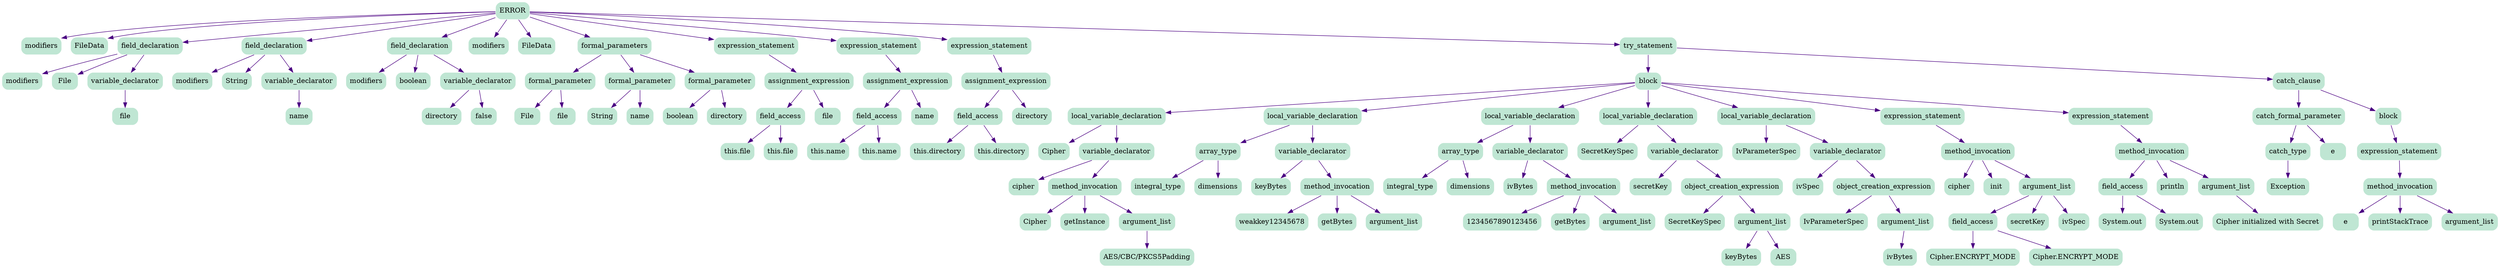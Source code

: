 digraph  {
5 [color=white, fillcolor="#BFE6D3", label=ERROR, node_type=ERROR, shape=box, style="rounded, filled"];
6 [color=white, fillcolor="#BFE6D3", label=modifiers, node_type=modifiers, shape=box, style="rounded, filled"];
7 [color=white, fillcolor="#BFE6D3", label=FileData, node_type=identifier, shape=box, style="rounded, filled"];
8 [color=white, fillcolor="#BFE6D3", label=field_declaration, node_type=field_declaration, shape=box, style="rounded, filled"];
9 [color=white, fillcolor="#BFE6D3", label=modifiers, node_type=modifiers, shape=box, style="rounded, filled"];
10 [color=white, fillcolor="#BFE6D3", label=File, node_type=type_identifier, shape=box, style="rounded, filled"];
11 [color=white, fillcolor="#BFE6D3", label=variable_declarator, node_type=variable_declarator, shape=box, style="rounded, filled"];
12 [color=white, fillcolor="#BFE6D3", label=file, node_type=identifier, shape=box, style="rounded, filled"];
13 [color=white, fillcolor="#BFE6D3", label=field_declaration, node_type=field_declaration, shape=box, style="rounded, filled"];
14 [color=white, fillcolor="#BFE6D3", label=modifiers, node_type=modifiers, shape=box, style="rounded, filled"];
15 [color=white, fillcolor="#BFE6D3", label=String, node_type=type_identifier, shape=box, style="rounded, filled"];
16 [color=white, fillcolor="#BFE6D3", label=variable_declarator, node_type=variable_declarator, shape=box, style="rounded, filled"];
17 [color=white, fillcolor="#BFE6D3", label=name, node_type=identifier, shape=box, style="rounded, filled"];
18 [color=white, fillcolor="#BFE6D3", label=field_declaration, node_type=field_declaration, shape=box, style="rounded, filled"];
19 [color=white, fillcolor="#BFE6D3", label=modifiers, node_type=modifiers, shape=box, style="rounded, filled"];
20 [color=white, fillcolor="#BFE6D3", label=boolean, node_type=boolean_type, shape=box, style="rounded, filled"];
21 [color=white, fillcolor="#BFE6D3", label=variable_declarator, node_type=variable_declarator, shape=box, style="rounded, filled"];
22 [color=white, fillcolor="#BFE6D3", label=directory, node_type=identifier, shape=box, style="rounded, filled"];
23 [color=white, fillcolor="#BFE6D3", label=false, node_type=false, shape=box, style="rounded, filled"];
24 [color=white, fillcolor="#BFE6D3", label=modifiers, node_type=modifiers, shape=box, style="rounded, filled"];
25 [color=white, fillcolor="#BFE6D3", label=FileData, node_type=identifier, shape=box, style="rounded, filled"];
26 [color=white, fillcolor="#BFE6D3", label=formal_parameters, node_type=formal_parameters, shape=box, style="rounded, filled"];
27 [color=white, fillcolor="#BFE6D3", label=formal_parameter, node_type=formal_parameter, shape=box, style="rounded, filled"];
28 [color=white, fillcolor="#BFE6D3", label=File, node_type=type_identifier, shape=box, style="rounded, filled"];
29 [color=white, fillcolor="#BFE6D3", label=file, node_type=identifier, shape=box, style="rounded, filled"];
30 [color=white, fillcolor="#BFE6D3", label=formal_parameter, node_type=formal_parameter, shape=box, style="rounded, filled"];
31 [color=white, fillcolor="#BFE6D3", label=String, node_type=type_identifier, shape=box, style="rounded, filled"];
32 [color=white, fillcolor="#BFE6D3", label=name, node_type=identifier, shape=box, style="rounded, filled"];
33 [color=white, fillcolor="#BFE6D3", label=formal_parameter, node_type=formal_parameter, shape=box, style="rounded, filled"];
34 [color=white, fillcolor="#BFE6D3", label=boolean, node_type=boolean_type, shape=box, style="rounded, filled"];
35 [color=white, fillcolor="#BFE6D3", label=directory, node_type=identifier, shape=box, style="rounded, filled"];
36 [color=white, fillcolor="#BFE6D3", label=expression_statement, node_type=expression_statement, shape=box, style="rounded, filled"];
37 [color=white, fillcolor="#BFE6D3", label=assignment_expression, node_type=assignment_expression, shape=box, style="rounded, filled"];
38 [color=white, fillcolor="#BFE6D3", label=field_access, node_type=field_access, shape=box, style="rounded, filled"];
39 [color=white, fillcolor="#BFE6D3", label="this\.file", node_type=this, shape=box, style="rounded, filled"];
40 [color=white, fillcolor="#BFE6D3", label="this\.file", node_type=identifier, shape=box, style="rounded, filled"];
41 [color=white, fillcolor="#BFE6D3", label=file, node_type=identifier, shape=box, style="rounded, filled"];
42 [color=white, fillcolor="#BFE6D3", label=expression_statement, node_type=expression_statement, shape=box, style="rounded, filled"];
43 [color=white, fillcolor="#BFE6D3", label=assignment_expression, node_type=assignment_expression, shape=box, style="rounded, filled"];
44 [color=white, fillcolor="#BFE6D3", label=field_access, node_type=field_access, shape=box, style="rounded, filled"];
45 [color=white, fillcolor="#BFE6D3", label="this\.name", node_type=this, shape=box, style="rounded, filled"];
46 [color=white, fillcolor="#BFE6D3", label="this\.name", node_type=identifier, shape=box, style="rounded, filled"];
47 [color=white, fillcolor="#BFE6D3", label=name, node_type=identifier, shape=box, style="rounded, filled"];
48 [color=white, fillcolor="#BFE6D3", label=expression_statement, node_type=expression_statement, shape=box, style="rounded, filled"];
49 [color=white, fillcolor="#BFE6D3", label=assignment_expression, node_type=assignment_expression, shape=box, style="rounded, filled"];
50 [color=white, fillcolor="#BFE6D3", label=field_access, node_type=field_access, shape=box, style="rounded, filled"];
51 [color=white, fillcolor="#BFE6D3", label="this\.directory", node_type=this, shape=box, style="rounded, filled"];
52 [color=white, fillcolor="#BFE6D3", label="this\.directory", node_type=identifier, shape=box, style="rounded, filled"];
53 [color=white, fillcolor="#BFE6D3", label=directory, node_type=identifier, shape=box, style="rounded, filled"];
54 [color=white, fillcolor="#BFE6D3", label=try_statement, node_type=try_statement, shape=box, style="rounded, filled"];
55 [color=white, fillcolor="#BFE6D3", label=block, node_type=block, shape=box, style="rounded, filled"];
56 [color=white, fillcolor="#BFE6D3", label=local_variable_declaration, node_type=local_variable_declaration, shape=box, style="rounded, filled"];
57 [color=white, fillcolor="#BFE6D3", label=Cipher, node_type=type_identifier, shape=box, style="rounded, filled"];
58 [color=white, fillcolor="#BFE6D3", label=variable_declarator, node_type=variable_declarator, shape=box, style="rounded, filled"];
59 [color=white, fillcolor="#BFE6D3", label=cipher, node_type=identifier, shape=box, style="rounded, filled"];
60 [color=white, fillcolor="#BFE6D3", label=method_invocation, node_type=method_invocation, shape=box, style="rounded, filled"];
61 [color=white, fillcolor="#BFE6D3", label=Cipher, node_type=identifier, shape=box, style="rounded, filled"];
62 [color=white, fillcolor="#BFE6D3", label=getInstance, node_type=identifier, shape=box, style="rounded, filled"];
63 [color=white, fillcolor="#BFE6D3", label=argument_list, node_type=argument_list, shape=box, style="rounded, filled"];
64 [color=white, fillcolor="#BFE6D3", label="AES/CBC/PKCS5Padding", node_type=string_literal, shape=box, style="rounded, filled"];
65 [color=white, fillcolor="#BFE6D3", label=local_variable_declaration, node_type=local_variable_declaration, shape=box, style="rounded, filled"];
66 [color=white, fillcolor="#BFE6D3", label=array_type, node_type=array_type, shape=box, style="rounded, filled"];
67 [color=white, fillcolor="#BFE6D3", label=integral_type, node_type=integral_type, shape=box, style="rounded, filled"];
68 [color=white, fillcolor="#BFE6D3", label=dimensions, node_type=dimensions, shape=box, style="rounded, filled"];
69 [color=white, fillcolor="#BFE6D3", label=variable_declarator, node_type=variable_declarator, shape=box, style="rounded, filled"];
70 [color=white, fillcolor="#BFE6D3", label=keyBytes, node_type=identifier, shape=box, style="rounded, filled"];
71 [color=white, fillcolor="#BFE6D3", label=method_invocation, node_type=method_invocation, shape=box, style="rounded, filled"];
72 [color=white, fillcolor="#BFE6D3", label="weakkey12345678", node_type=string_literal, shape=box, style="rounded, filled"];
73 [color=white, fillcolor="#BFE6D3", label=getBytes, node_type=identifier, shape=box, style="rounded, filled"];
74 [color=white, fillcolor="#BFE6D3", label=argument_list, node_type=argument_list, shape=box, style="rounded, filled"];
75 [color=white, fillcolor="#BFE6D3", label=local_variable_declaration, node_type=local_variable_declaration, shape=box, style="rounded, filled"];
76 [color=white, fillcolor="#BFE6D3", label=array_type, node_type=array_type, shape=box, style="rounded, filled"];
77 [color=white, fillcolor="#BFE6D3", label=integral_type, node_type=integral_type, shape=box, style="rounded, filled"];
78 [color=white, fillcolor="#BFE6D3", label=dimensions, node_type=dimensions, shape=box, style="rounded, filled"];
79 [color=white, fillcolor="#BFE6D3", label=variable_declarator, node_type=variable_declarator, shape=box, style="rounded, filled"];
80 [color=white, fillcolor="#BFE6D3", label=ivBytes, node_type=identifier, shape=box, style="rounded, filled"];
81 [color=white, fillcolor="#BFE6D3", label=method_invocation, node_type=method_invocation, shape=box, style="rounded, filled"];
82 [color=white, fillcolor="#BFE6D3", label="1234567890123456", node_type=string_literal, shape=box, style="rounded, filled"];
83 [color=white, fillcolor="#BFE6D3", label=getBytes, node_type=identifier, shape=box, style="rounded, filled"];
84 [color=white, fillcolor="#BFE6D3", label=argument_list, node_type=argument_list, shape=box, style="rounded, filled"];
85 [color=white, fillcolor="#BFE6D3", label=local_variable_declaration, node_type=local_variable_declaration, shape=box, style="rounded, filled"];
86 [color=white, fillcolor="#BFE6D3", label=SecretKeySpec, node_type=type_identifier, shape=box, style="rounded, filled"];
87 [color=white, fillcolor="#BFE6D3", label=variable_declarator, node_type=variable_declarator, shape=box, style="rounded, filled"];
88 [color=white, fillcolor="#BFE6D3", label=secretKey, node_type=identifier, shape=box, style="rounded, filled"];
89 [color=white, fillcolor="#BFE6D3", label=object_creation_expression, node_type=object_creation_expression, shape=box, style="rounded, filled"];
90 [color=white, fillcolor="#BFE6D3", label=SecretKeySpec, node_type=type_identifier, shape=box, style="rounded, filled"];
91 [color=white, fillcolor="#BFE6D3", label=argument_list, node_type=argument_list, shape=box, style="rounded, filled"];
92 [color=white, fillcolor="#BFE6D3", label=keyBytes, node_type=identifier, shape=box, style="rounded, filled"];
93 [color=white, fillcolor="#BFE6D3", label="AES", node_type=string_literal, shape=box, style="rounded, filled"];
94 [color=white, fillcolor="#BFE6D3", label=local_variable_declaration, node_type=local_variable_declaration, shape=box, style="rounded, filled"];
95 [color=white, fillcolor="#BFE6D3", label=IvParameterSpec, node_type=type_identifier, shape=box, style="rounded, filled"];
96 [color=white, fillcolor="#BFE6D3", label=variable_declarator, node_type=variable_declarator, shape=box, style="rounded, filled"];
97 [color=white, fillcolor="#BFE6D3", label=ivSpec, node_type=identifier, shape=box, style="rounded, filled"];
98 [color=white, fillcolor="#BFE6D3", label=object_creation_expression, node_type=object_creation_expression, shape=box, style="rounded, filled"];
99 [color=white, fillcolor="#BFE6D3", label=IvParameterSpec, node_type=type_identifier, shape=box, style="rounded, filled"];
100 [color=white, fillcolor="#BFE6D3", label=argument_list, node_type=argument_list, shape=box, style="rounded, filled"];
101 [color=white, fillcolor="#BFE6D3", label=ivBytes, node_type=identifier, shape=box, style="rounded, filled"];
102 [color=white, fillcolor="#BFE6D3", label=expression_statement, node_type=expression_statement, shape=box, style="rounded, filled"];
103 [color=white, fillcolor="#BFE6D3", label=method_invocation, node_type=method_invocation, shape=box, style="rounded, filled"];
104 [color=white, fillcolor="#BFE6D3", label=cipher, node_type=identifier, shape=box, style="rounded, filled"];
105 [color=white, fillcolor="#BFE6D3", label=init, node_type=identifier, shape=box, style="rounded, filled"];
106 [color=white, fillcolor="#BFE6D3", label=argument_list, node_type=argument_list, shape=box, style="rounded, filled"];
107 [color=white, fillcolor="#BFE6D3", label=field_access, node_type=field_access, shape=box, style="rounded, filled"];
108 [color=white, fillcolor="#BFE6D3", label="Cipher\.ENCRYPT_MODE", node_type=identifier, shape=box, style="rounded, filled"];
109 [color=white, fillcolor="#BFE6D3", label="Cipher\.ENCRYPT_MODE", node_type=identifier, shape=box, style="rounded, filled"];
110 [color=white, fillcolor="#BFE6D3", label=secretKey, node_type=identifier, shape=box, style="rounded, filled"];
111 [color=white, fillcolor="#BFE6D3", label=ivSpec, node_type=identifier, shape=box, style="rounded, filled"];
112 [color=white, fillcolor="#BFE6D3", label=expression_statement, node_type=expression_statement, shape=box, style="rounded, filled"];
113 [color=white, fillcolor="#BFE6D3", label=method_invocation, node_type=method_invocation, shape=box, style="rounded, filled"];
114 [color=white, fillcolor="#BFE6D3", label=field_access, node_type=field_access, shape=box, style="rounded, filled"];
115 [color=white, fillcolor="#BFE6D3", label="System\.out", node_type=identifier, shape=box, style="rounded, filled"];
116 [color=white, fillcolor="#BFE6D3", label="System\.out", node_type=identifier, shape=box, style="rounded, filled"];
117 [color=white, fillcolor="#BFE6D3", label=println, node_type=identifier, shape=box, style="rounded, filled"];
118 [color=white, fillcolor="#BFE6D3", label=argument_list, node_type=argument_list, shape=box, style="rounded, filled"];
119 [color=white, fillcolor="#BFE6D3", label="Cipher\ initialized\ with\ Secret", node_type=string_literal, shape=box, style="rounded, filled"];
120 [color=white, fillcolor="#BFE6D3", label=catch_clause, node_type=catch_clause, shape=box, style="rounded, filled"];
121 [color=white, fillcolor="#BFE6D3", label=catch_formal_parameter, node_type=catch_formal_parameter, shape=box, style="rounded, filled"];
122 [color=white, fillcolor="#BFE6D3", label=catch_type, node_type=catch_type, shape=box, style="rounded, filled"];
123 [color=white, fillcolor="#BFE6D3", label=Exception, node_type=type_identifier, shape=box, style="rounded, filled"];
124 [color=white, fillcolor="#BFE6D3", label=e, node_type=identifier, shape=box, style="rounded, filled"];
125 [color=white, fillcolor="#BFE6D3", label=block, node_type=block, shape=box, style="rounded, filled"];
126 [color=white, fillcolor="#BFE6D3", label=expression_statement, node_type=expression_statement, shape=box, style="rounded, filled"];
127 [color=white, fillcolor="#BFE6D3", label=method_invocation, node_type=method_invocation, shape=box, style="rounded, filled"];
128 [color=white, fillcolor="#BFE6D3", label=e, node_type=identifier, shape=box, style="rounded, filled"];
129 [color=white, fillcolor="#BFE6D3", label=printStackTrace, node_type=identifier, shape=box, style="rounded, filled"];
130 [color=white, fillcolor="#BFE6D3", label=argument_list, node_type=argument_list, shape=box, style="rounded, filled"];
5 -> 6  [color=indigo, edge_type=AST_edge, key=0, shape=vee];
5 -> 7  [color=indigo, edge_type=AST_edge, key=0, shape=vee];
5 -> 8  [color=indigo, edge_type=AST_edge, key=0, shape=vee];
5 -> 13  [color=indigo, edge_type=AST_edge, key=0, shape=vee];
5 -> 18  [color=indigo, edge_type=AST_edge, key=0, shape=vee];
5 -> 24  [color=indigo, edge_type=AST_edge, key=0, shape=vee];
5 -> 25  [color=indigo, edge_type=AST_edge, key=0, shape=vee];
5 -> 26  [color=indigo, edge_type=AST_edge, key=0, shape=vee];
5 -> 36  [color=indigo, edge_type=AST_edge, key=0, shape=vee];
5 -> 42  [color=indigo, edge_type=AST_edge, key=0, shape=vee];
5 -> 48  [color=indigo, edge_type=AST_edge, key=0, shape=vee];
5 -> 54  [color=indigo, edge_type=AST_edge, key=0, shape=vee];
8 -> 9  [color=indigo, edge_type=AST_edge, key=0, shape=vee];
8 -> 10  [color=indigo, edge_type=AST_edge, key=0, shape=vee];
8 -> 11  [color=indigo, edge_type=AST_edge, key=0, shape=vee];
11 -> 12  [color=indigo, edge_type=AST_edge, key=0, shape=vee];
13 -> 14  [color=indigo, edge_type=AST_edge, key=0, shape=vee];
13 -> 15  [color=indigo, edge_type=AST_edge, key=0, shape=vee];
13 -> 16  [color=indigo, edge_type=AST_edge, key=0, shape=vee];
16 -> 17  [color=indigo, edge_type=AST_edge, key=0, shape=vee];
18 -> 19  [color=indigo, edge_type=AST_edge, key=0, shape=vee];
18 -> 20  [color=indigo, edge_type=AST_edge, key=0, shape=vee];
18 -> 21  [color=indigo, edge_type=AST_edge, key=0, shape=vee];
21 -> 22  [color=indigo, edge_type=AST_edge, key=0, shape=vee];
21 -> 23  [color=indigo, edge_type=AST_edge, key=0, shape=vee];
26 -> 27  [color=indigo, edge_type=AST_edge, key=0, shape=vee];
26 -> 30  [color=indigo, edge_type=AST_edge, key=0, shape=vee];
26 -> 33  [color=indigo, edge_type=AST_edge, key=0, shape=vee];
27 -> 28  [color=indigo, edge_type=AST_edge, key=0, shape=vee];
27 -> 29  [color=indigo, edge_type=AST_edge, key=0, shape=vee];
30 -> 31  [color=indigo, edge_type=AST_edge, key=0, shape=vee];
30 -> 32  [color=indigo, edge_type=AST_edge, key=0, shape=vee];
33 -> 34  [color=indigo, edge_type=AST_edge, key=0, shape=vee];
33 -> 35  [color=indigo, edge_type=AST_edge, key=0, shape=vee];
36 -> 37  [color=indigo, edge_type=AST_edge, key=0, shape=vee];
37 -> 38  [color=indigo, edge_type=AST_edge, key=0, shape=vee];
37 -> 41  [color=indigo, edge_type=AST_edge, key=0, shape=vee];
38 -> 39  [color=indigo, edge_type=AST_edge, key=0, shape=vee];
38 -> 40  [color=indigo, edge_type=AST_edge, key=0, shape=vee];
42 -> 43  [color=indigo, edge_type=AST_edge, key=0, shape=vee];
43 -> 44  [color=indigo, edge_type=AST_edge, key=0, shape=vee];
43 -> 47  [color=indigo, edge_type=AST_edge, key=0, shape=vee];
44 -> 45  [color=indigo, edge_type=AST_edge, key=0, shape=vee];
44 -> 46  [color=indigo, edge_type=AST_edge, key=0, shape=vee];
48 -> 49  [color=indigo, edge_type=AST_edge, key=0, shape=vee];
49 -> 50  [color=indigo, edge_type=AST_edge, key=0, shape=vee];
49 -> 53  [color=indigo, edge_type=AST_edge, key=0, shape=vee];
50 -> 51  [color=indigo, edge_type=AST_edge, key=0, shape=vee];
50 -> 52  [color=indigo, edge_type=AST_edge, key=0, shape=vee];
54 -> 55  [color=indigo, edge_type=AST_edge, key=0, shape=vee];
54 -> 120  [color=indigo, edge_type=AST_edge, key=0, shape=vee];
55 -> 56  [color=indigo, edge_type=AST_edge, key=0, shape=vee];
55 -> 65  [color=indigo, edge_type=AST_edge, key=0, shape=vee];
55 -> 75  [color=indigo, edge_type=AST_edge, key=0, shape=vee];
55 -> 85  [color=indigo, edge_type=AST_edge, key=0, shape=vee];
55 -> 94  [color=indigo, edge_type=AST_edge, key=0, shape=vee];
55 -> 102  [color=indigo, edge_type=AST_edge, key=0, shape=vee];
55 -> 112  [color=indigo, edge_type=AST_edge, key=0, shape=vee];
56 -> 57  [color=indigo, edge_type=AST_edge, key=0, shape=vee];
56 -> 58  [color=indigo, edge_type=AST_edge, key=0, shape=vee];
58 -> 59  [color=indigo, edge_type=AST_edge, key=0, shape=vee];
58 -> 60  [color=indigo, edge_type=AST_edge, key=0, shape=vee];
60 -> 61  [color=indigo, edge_type=AST_edge, key=0, shape=vee];
60 -> 62  [color=indigo, edge_type=AST_edge, key=0, shape=vee];
60 -> 63  [color=indigo, edge_type=AST_edge, key=0, shape=vee];
63 -> 64  [color=indigo, edge_type=AST_edge, key=0, shape=vee];
65 -> 66  [color=indigo, edge_type=AST_edge, key=0, shape=vee];
65 -> 69  [color=indigo, edge_type=AST_edge, key=0, shape=vee];
66 -> 67  [color=indigo, edge_type=AST_edge, key=0, shape=vee];
66 -> 68  [color=indigo, edge_type=AST_edge, key=0, shape=vee];
69 -> 70  [color=indigo, edge_type=AST_edge, key=0, shape=vee];
69 -> 71  [color=indigo, edge_type=AST_edge, key=0, shape=vee];
71 -> 72  [color=indigo, edge_type=AST_edge, key=0, shape=vee];
71 -> 73  [color=indigo, edge_type=AST_edge, key=0, shape=vee];
71 -> 74  [color=indigo, edge_type=AST_edge, key=0, shape=vee];
75 -> 76  [color=indigo, edge_type=AST_edge, key=0, shape=vee];
75 -> 79  [color=indigo, edge_type=AST_edge, key=0, shape=vee];
76 -> 77  [color=indigo, edge_type=AST_edge, key=0, shape=vee];
76 -> 78  [color=indigo, edge_type=AST_edge, key=0, shape=vee];
79 -> 80  [color=indigo, edge_type=AST_edge, key=0, shape=vee];
79 -> 81  [color=indigo, edge_type=AST_edge, key=0, shape=vee];
81 -> 82  [color=indigo, edge_type=AST_edge, key=0, shape=vee];
81 -> 83  [color=indigo, edge_type=AST_edge, key=0, shape=vee];
81 -> 84  [color=indigo, edge_type=AST_edge, key=0, shape=vee];
85 -> 86  [color=indigo, edge_type=AST_edge, key=0, shape=vee];
85 -> 87  [color=indigo, edge_type=AST_edge, key=0, shape=vee];
87 -> 88  [color=indigo, edge_type=AST_edge, key=0, shape=vee];
87 -> 89  [color=indigo, edge_type=AST_edge, key=0, shape=vee];
89 -> 90  [color=indigo, edge_type=AST_edge, key=0, shape=vee];
89 -> 91  [color=indigo, edge_type=AST_edge, key=0, shape=vee];
91 -> 92  [color=indigo, edge_type=AST_edge, key=0, shape=vee];
91 -> 93  [color=indigo, edge_type=AST_edge, key=0, shape=vee];
94 -> 95  [color=indigo, edge_type=AST_edge, key=0, shape=vee];
94 -> 96  [color=indigo, edge_type=AST_edge, key=0, shape=vee];
96 -> 97  [color=indigo, edge_type=AST_edge, key=0, shape=vee];
96 -> 98  [color=indigo, edge_type=AST_edge, key=0, shape=vee];
98 -> 99  [color=indigo, edge_type=AST_edge, key=0, shape=vee];
98 -> 100  [color=indigo, edge_type=AST_edge, key=0, shape=vee];
100 -> 101  [color=indigo, edge_type=AST_edge, key=0, shape=vee];
102 -> 103  [color=indigo, edge_type=AST_edge, key=0, shape=vee];
103 -> 104  [color=indigo, edge_type=AST_edge, key=0, shape=vee];
103 -> 105  [color=indigo, edge_type=AST_edge, key=0, shape=vee];
103 -> 106  [color=indigo, edge_type=AST_edge, key=0, shape=vee];
106 -> 107  [color=indigo, edge_type=AST_edge, key=0, shape=vee];
106 -> 110  [color=indigo, edge_type=AST_edge, key=0, shape=vee];
106 -> 111  [color=indigo, edge_type=AST_edge, key=0, shape=vee];
107 -> 108  [color=indigo, edge_type=AST_edge, key=0, shape=vee];
107 -> 109  [color=indigo, edge_type=AST_edge, key=0, shape=vee];
112 -> 113  [color=indigo, edge_type=AST_edge, key=0, shape=vee];
113 -> 114  [color=indigo, edge_type=AST_edge, key=0, shape=vee];
113 -> 117  [color=indigo, edge_type=AST_edge, key=0, shape=vee];
113 -> 118  [color=indigo, edge_type=AST_edge, key=0, shape=vee];
114 -> 115  [color=indigo, edge_type=AST_edge, key=0, shape=vee];
114 -> 116  [color=indigo, edge_type=AST_edge, key=0, shape=vee];
118 -> 119  [color=indigo, edge_type=AST_edge, key=0, shape=vee];
120 -> 121  [color=indigo, edge_type=AST_edge, key=0, shape=vee];
120 -> 125  [color=indigo, edge_type=AST_edge, key=0, shape=vee];
121 -> 122  [color=indigo, edge_type=AST_edge, key=0, shape=vee];
121 -> 124  [color=indigo, edge_type=AST_edge, key=0, shape=vee];
122 -> 123  [color=indigo, edge_type=AST_edge, key=0, shape=vee];
125 -> 126  [color=indigo, edge_type=AST_edge, key=0, shape=vee];
126 -> 127  [color=indigo, edge_type=AST_edge, key=0, shape=vee];
127 -> 128  [color=indigo, edge_type=AST_edge, key=0, shape=vee];
127 -> 129  [color=indigo, edge_type=AST_edge, key=0, shape=vee];
127 -> 130  [color=indigo, edge_type=AST_edge, key=0, shape=vee];
}
